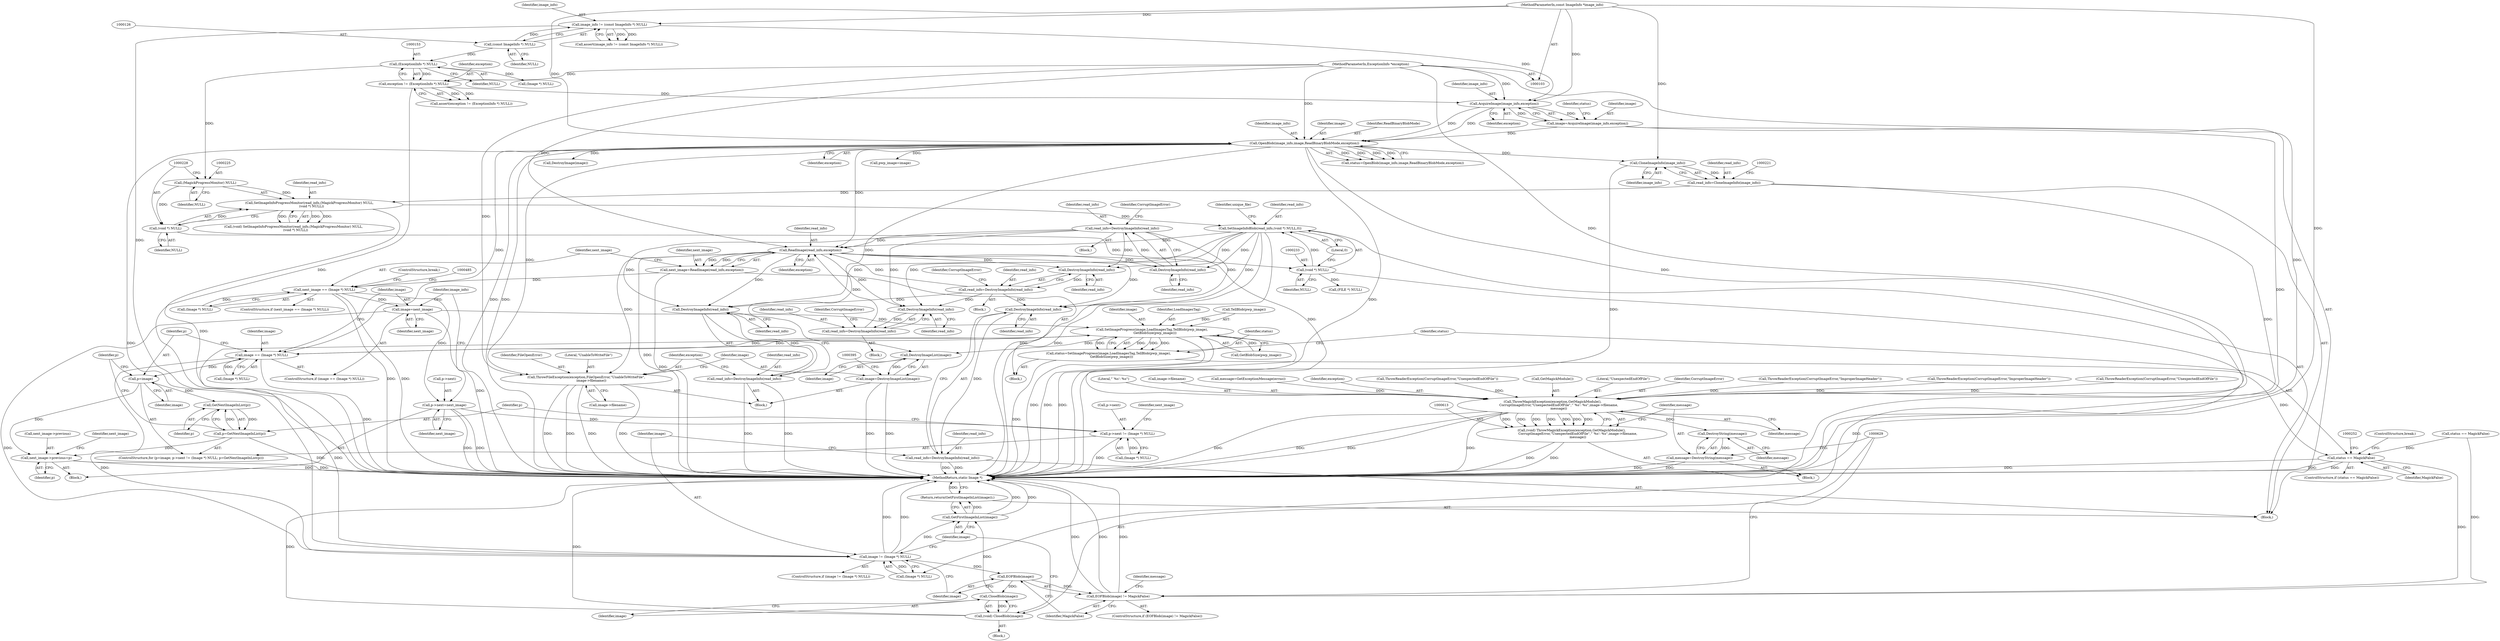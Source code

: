 digraph "0_ImageMagick_6b6bff054d569a77973f2140c0e86366e6168a6c_2@API" {
"1000317" [label="(Call,read_info=DestroyImageInfo(read_info))"];
"1000319" [label="(Call,DestroyImageInfo(read_info))"];
"1000474" [label="(Call,ReadImage(read_info,exception))"];
"1000317" [label="(Call,read_info=DestroyImageInfo(read_info))"];
"1000230" [label="(Call,SetImageInfoBlob(read_info,(void *) NULL,0))"];
"1000222" [label="(Call,SetImageInfoProgressMonitor(read_info,(MagickProgressMonitor) NULL,\n    (void *) NULL))"];
"1000216" [label="(Call,read_info=CloneImageInfo(image_info))"];
"1000218" [label="(Call,CloneImageInfo(image_info))"];
"1000168" [label="(Call,OpenBlob(image_info,image,ReadBinaryBlobMode,exception))"];
"1000163" [label="(Call,AcquireImage(image_info,exception))"];
"1000123" [label="(Call,image_info != (const ImageInfo *) NULL)"];
"1000104" [label="(MethodParameterIn,const ImageInfo *image_info)"];
"1000125" [label="(Call,(const ImageInfo *) NULL)"];
"1000150" [label="(Call,exception != (ExceptionInfo *) NULL)"];
"1000105" [label="(MethodParameterIn,ExceptionInfo *exception)"];
"1000152" [label="(Call,(ExceptionInfo *) NULL)"];
"1000161" [label="(Call,image=AcquireImage(image_info,exception))"];
"1000224" [label="(Call,(MagickProgressMonitor) NULL)"];
"1000227" [label="(Call,(void *) NULL)"];
"1000232" [label="(Call,(void *) NULL)"];
"1000340" [label="(Call,read_info=DestroyImageInfo(read_info))"];
"1000342" [label="(Call,DestroyImageInfo(read_info))"];
"1000465" [label="(Call,read_info=DestroyImageInfo(read_info))"];
"1000467" [label="(Call,DestroyImageInfo(read_info))"];
"1000380" [label="(Call,DestroyImageInfo(read_info))"];
"1000378" [label="(Call,read_info=DestroyImageInfo(read_info))"];
"1000592" [label="(Call,DestroyImageInfo(read_info))"];
"1000590" [label="(Call,read_info=DestroyImageInfo(read_info))"];
"1000382" [label="(Call,ThrowFileException(exception,FileOpenError,\"UnableToWriteFile\",\n          image->filename))"];
"1000472" [label="(Call,next_image=ReadImage(read_info,exception))"];
"1000478" [label="(Call,next_image == (Image *) NULL)"];
"1000503" [label="(Call,image=next_image)"];
"1000565" [label="(Call,SetImageProgress(image,LoadImagesTag,TellBlob(pwp_image),\n      GetBlobSize(pwp_image)))"];
"1000391" [label="(Call,DestroyImageList(image))"];
"1000389" [label="(Call,image=DestroyImageList(image))"];
"1000498" [label="(Call,image == (Image *) NULL)"];
"1000509" [label="(Call,p=image)"];
"1000521" [label="(Call,GetNextImageInList(p))"];
"1000519" [label="(Call,p=GetNextImageInList(p))"];
"1000523" [label="(Call,next_image->previous=p)"];
"1000595" [label="(Call,image != (Image *) NULL)"];
"1000603" [label="(Call,EOFBlob(image))"];
"1000602" [label="(Call,EOFBlob(image) != MagickFalse)"];
"1000630" [label="(Call,CloseBlob(image))"];
"1000628" [label="(Call,(void) CloseBlob(image))"];
"1000633" [label="(Call,GetFirstImageInList(image))"];
"1000632" [label="(Return,return(GetFirstImageInList(image));)"];
"1000563" [label="(Call,status=SetImageProgress(image,LoadImagesTag,TellBlob(pwp_image),\n      GetBlobSize(pwp_image)))"];
"1000573" [label="(Call,status == MagickFalse)"];
"1000537" [label="(Call,p->next=next_image)"];
"1000512" [label="(Call,p->next != (Image *) NULL)"];
"1000614" [label="(Call,ThrowMagickException(exception,GetMagickModule(),\n            CorruptImageError,\"UnexpectedEndOfFile\",\"`%s': %s\",image->filename,\n            message))"];
"1000612" [label="(Call,(void) ThrowMagickException(exception,GetMagickModule(),\n            CorruptImageError,\"UnexpectedEndOfFile\",\"`%s': %s\",image->filename,\n            message))"];
"1000626" [label="(Call,DestroyString(message))"];
"1000624" [label="(Call,message=DestroyString(message))"];
"1000219" [label="(Identifier,image_info)"];
"1000530" [label="(Identifier,next_image)"];
"1000389" [label="(Call,image=DestroyImageList(image))"];
"1000520" [label="(Identifier,p)"];
"1000631" [label="(Identifier,image)"];
"1000597" [label="(Call,(Image *) NULL)"];
"1000216" [label="(Call,read_info=CloneImageInfo(image_info))"];
"1000466" [label="(Identifier,read_info)"];
"1000538" [label="(Call,p->next)"];
"1000524" [label="(Call,next_image->previous)"];
"1000609" [label="(Identifier,message)"];
"1000608" [label="(Call,message=GetExceptionMessage(errno))"];
"1000105" [label="(MethodParameterIn,ExceptionInfo *exception)"];
"1000392" [label="(Identifier,image)"];
"1000630" [label="(Call,CloseBlob(image))"];
"1000615" [label="(Identifier,exception)"];
"1000527" [label="(Identifier,p)"];
"1000224" [label="(Call,(MagickProgressMonitor) NULL)"];
"1000167" [label="(Identifier,status)"];
"1000514" [label="(Identifier,p)"];
"1000522" [label="(Identifier,p)"];
"1000390" [label="(Identifier,image)"];
"1000469" [label="(Call,ThrowReaderException(CorruptImageError,\"UnexpectedEndOfFile\"))"];
"1000174" [label="(Call,status == MagickFalse)"];
"1000378" [label="(Call,read_info=DestroyImageInfo(read_info))"];
"1000627" [label="(Identifier,message)"];
"1000124" [label="(Identifier,image_info)"];
"1000497" [label="(ControlStructure,if (image == (Image *) NULL))"];
"1000575" [label="(Identifier,MagickFalse)"];
"1000612" [label="(Call,(void) ThrowMagickException(exception,GetMagickModule(),\n            CorruptImageError,\"UnexpectedEndOfFile\",\"`%s': %s\",image->filename,\n            message))"];
"1000231" [label="(Identifier,read_info)"];
"1000342" [label="(Call,DestroyImageInfo(read_info))"];
"1000343" [label="(Identifier,read_info)"];
"1000483" [label="(ControlStructure,break;)"];
"1000250" [label="(Block,)"];
"1000590" [label="(Call,read_info=DestroyImageInfo(read_info))"];
"1000614" [label="(Call,ThrowMagickException(exception,GetMagickModule(),\n            CorruptImageError,\"UnexpectedEndOfFile\",\"`%s': %s\",image->filename,\n            message))"];
"1000154" [label="(Identifier,NULL)"];
"1000635" [label="(MethodReturn,static Image *)"];
"1000567" [label="(Identifier,LoadImagesTag)"];
"1000460" [label="(Block,)"];
"1000151" [label="(Identifier,exception)"];
"1000601" [label="(ControlStructure,if (EOFBlob(image) != MagickFalse))"];
"1000623" [label="(Identifier,message)"];
"1000604" [label="(Identifier,image)"];
"1000633" [label="(Call,GetFirstImageInList(image))"];
"1000500" [label="(Call,(Image *) NULL)"];
"1000322" [label="(Identifier,CorruptImageError)"];
"1000149" [label="(Call,assert(exception != (ExceptionInfo *) NULL))"];
"1000317" [label="(Call,read_info=DestroyImageInfo(read_info))"];
"1000169" [label="(Identifier,image_info)"];
"1000381" [label="(Identifier,read_info)"];
"1000545" [label="(Identifier,image_info)"];
"1000235" [label="(Literal,0)"];
"1000477" [label="(ControlStructure,if (next_image == (Image *) NULL))"];
"1000172" [label="(Identifier,exception)"];
"1000345" [label="(Identifier,CorruptImageError)"];
"1000467" [label="(Call,DestroyImageInfo(read_info))"];
"1000125" [label="(Call,(const ImageInfo *) NULL)"];
"1000312" [label="(Block,)"];
"1000480" [label="(Call,(Image *) NULL)"];
"1000568" [label="(Call,TellBlob(pwp_image))"];
"1000226" [label="(Identifier,NULL)"];
"1000186" [label="(Call,pwp_image=image)"];
"1000499" [label="(Identifier,image)"];
"1000382" [label="(Call,ThrowFileException(exception,FileOpenError,\"UnableToWriteFile\",\n          image->filename))"];
"1000166" [label="(Call,status=OpenBlob(image_info,image,ReadBinaryBlobMode,exception))"];
"1000123" [label="(Call,image_info != (const ImageInfo *) NULL)"];
"1000507" [label="(Block,)"];
"1000472" [label="(Call,next_image=ReadImage(read_info,exception))"];
"1000318" [label="(Identifier,read_info)"];
"1000626" [label="(Call,DestroyString(message))"];
"1000513" [label="(Call,p->next)"];
"1000465" [label="(Call,read_info=DestroyImageInfo(read_info))"];
"1000476" [label="(Identifier,exception)"];
"1000572" [label="(ControlStructure,if (status == MagickFalse))"];
"1000335" [label="(Block,)"];
"1000385" [label="(Literal,\"UnableToWriteFile\")"];
"1000217" [label="(Identifier,read_info)"];
"1000183" [label="(Call,(Image *) NULL)"];
"1000232" [label="(Call,(void *) NULL)"];
"1000594" [label="(ControlStructure,if (image != (Image *) NULL))"];
"1000512" [label="(Call,p->next != (Image *) NULL)"];
"1000473" [label="(Identifier,next_image)"];
"1000165" [label="(Identifier,exception)"];
"1000468" [label="(Identifier,read_info)"];
"1000519" [label="(Call,p=GetNextImageInList(p))"];
"1000320" [label="(Identifier,read_info)"];
"1000591" [label="(Identifier,read_info)"];
"1000537" [label="(Call,p->next=next_image)"];
"1000162" [label="(Identifier,image)"];
"1000379" [label="(Identifier,read_info)"];
"1000605" [label="(Identifier,MagickFalse)"];
"1000616" [label="(Call,GetMagickModule())"];
"1000504" [label="(Identifier,image)"];
"1000606" [label="(Block,)"];
"1000618" [label="(Literal,\"UnexpectedEndOfFile\")"];
"1000171" [label="(Identifier,ReadBinaryBlobMode)"];
"1000122" [label="(Call,assert(image_info != (const ImageInfo *) NULL))"];
"1000576" [label="(ControlStructure,break;)"];
"1000380" [label="(Call,DestroyImageInfo(read_info))"];
"1000237" [label="(Identifier,unique_file)"];
"1000503" [label="(Call,image=next_image)"];
"1000525" [label="(Identifier,next_image)"];
"1000595" [label="(Call,image != (Image *) NULL)"];
"1000617" [label="(Identifier,CorruptImageError)"];
"1000150" [label="(Call,exception != (ExceptionInfo *) NULL)"];
"1000470" [label="(Identifier,CorruptImageError)"];
"1000168" [label="(Call,OpenBlob(image_info,image,ReadBinaryBlobMode,exception))"];
"1000384" [label="(Identifier,FileOpenError)"];
"1000222" [label="(Call,SetImageInfoProgressMonitor(read_info,(MagickProgressMonitor) NULL,\n    (void *) NULL))"];
"1000475" [label="(Identifier,read_info)"];
"1000340" [label="(Call,read_info=DestroyImageInfo(read_info))"];
"1000474" [label="(Call,ReadImage(read_info,exception))"];
"1000373" [label="(Block,)"];
"1000227" [label="(Call,(void *) NULL)"];
"1000344" [label="(Call,ThrowReaderException(CorruptImageError,\"ImproperImageHeader\"))"];
"1000319" [label="(Call,DestroyImageInfo(read_info))"];
"1000592" [label="(Call,DestroyImageInfo(read_info))"];
"1000152" [label="(Call,(ExceptionInfo *) NULL)"];
"1000628" [label="(Call,(void) CloseBlob(image))"];
"1000164" [label="(Identifier,image_info)"];
"1000127" [label="(Identifier,NULL)"];
"1000624" [label="(Call,message=DestroyString(message))"];
"1000505" [label="(Identifier,next_image)"];
"1000596" [label="(Identifier,image)"];
"1000573" [label="(Call,status == MagickFalse)"];
"1000603" [label="(Call,EOFBlob(image))"];
"1000218" [label="(Call,CloneImageInfo(image_info))"];
"1000341" [label="(Identifier,read_info)"];
"1000386" [label="(Call,image->filename)"];
"1000213" [label="(Call,ThrowReaderException(CorruptImageError,\"ImproperImageHeader\"))"];
"1000170" [label="(Identifier,image)"];
"1000498" [label="(Call,image == (Image *) NULL)"];
"1000321" [label="(Call,ThrowReaderException(CorruptImageError,\"UnexpectedEndOfFile\"))"];
"1000161" [label="(Call,image=AcquireImage(image_info,exception))"];
"1000478" [label="(Call,next_image == (Image *) NULL)"];
"1000510" [label="(Identifier,p)"];
"1000163" [label="(Call,AcquireImage(image_info,exception))"];
"1000516" [label="(Call,(Image *) NULL)"];
"1000634" [label="(Identifier,image)"];
"1000563" [label="(Call,status=SetImageProgress(image,LoadImagesTag,TellBlob(pwp_image),\n      GetBlobSize(pwp_image)))"];
"1000509" [label="(Call,p=image)"];
"1000349" [label="(Call,(FILE *) NULL)"];
"1000106" [label="(Block,)"];
"1000479" [label="(Identifier,next_image)"];
"1000619" [label="(Literal,\"`%s': %s\")"];
"1000511" [label="(Identifier,image)"];
"1000230" [label="(Call,SetImageInfoBlob(read_info,(void *) NULL,0))"];
"1000180" [label="(Call,DestroyImage(image))"];
"1000566" [label="(Identifier,image)"];
"1000541" [label="(Identifier,next_image)"];
"1000104" [label="(MethodParameterIn,const ImageInfo *image_info)"];
"1000565" [label="(Call,SetImageProgress(image,LoadImagesTag,TellBlob(pwp_image),\n      GetBlobSize(pwp_image)))"];
"1000602" [label="(Call,EOFBlob(image) != MagickFalse)"];
"1000593" [label="(Identifier,read_info)"];
"1000620" [label="(Call,image->filename)"];
"1000220" [label="(Call,(void) SetImageInfoProgressMonitor(read_info,(MagickProgressMonitor) NULL,\n    (void *) NULL))"];
"1000564" [label="(Identifier,status)"];
"1000574" [label="(Identifier,status)"];
"1000521" [label="(Call,GetNextImageInList(p))"];
"1000570" [label="(Call,GetBlobSize(pwp_image))"];
"1000632" [label="(Return,return(GetFirstImageInList(image));)"];
"1000391" [label="(Call,DestroyImageList(image))"];
"1000383" [label="(Identifier,exception)"];
"1000523" [label="(Call,next_image->previous=p)"];
"1000223" [label="(Identifier,read_info)"];
"1000625" [label="(Identifier,message)"];
"1000234" [label="(Identifier,NULL)"];
"1000508" [label="(ControlStructure,for (p=image; p->next != (Image *) NULL; p=GetNextImageInList(p)))"];
"1000600" [label="(Block,)"];
"1000229" [label="(Identifier,NULL)"];
"1000317" -> "1000312"  [label="AST: "];
"1000317" -> "1000319"  [label="CFG: "];
"1000318" -> "1000317"  [label="AST: "];
"1000319" -> "1000317"  [label="AST: "];
"1000322" -> "1000317"  [label="CFG: "];
"1000319" -> "1000317"  [label="DDG: "];
"1000317" -> "1000342"  [label="DDG: "];
"1000317" -> "1000380"  [label="DDG: "];
"1000317" -> "1000467"  [label="DDG: "];
"1000317" -> "1000474"  [label="DDG: "];
"1000317" -> "1000592"  [label="DDG: "];
"1000319" -> "1000320"  [label="CFG: "];
"1000320" -> "1000319"  [label="AST: "];
"1000474" -> "1000319"  [label="DDG: "];
"1000230" -> "1000319"  [label="DDG: "];
"1000474" -> "1000472"  [label="AST: "];
"1000474" -> "1000476"  [label="CFG: "];
"1000475" -> "1000474"  [label="AST: "];
"1000476" -> "1000474"  [label="AST: "];
"1000472" -> "1000474"  [label="CFG: "];
"1000474" -> "1000635"  [label="DDG: "];
"1000474" -> "1000342"  [label="DDG: "];
"1000474" -> "1000380"  [label="DDG: "];
"1000474" -> "1000382"  [label="DDG: "];
"1000474" -> "1000467"  [label="DDG: "];
"1000474" -> "1000472"  [label="DDG: "];
"1000474" -> "1000472"  [label="DDG: "];
"1000230" -> "1000474"  [label="DDG: "];
"1000340" -> "1000474"  [label="DDG: "];
"1000465" -> "1000474"  [label="DDG: "];
"1000168" -> "1000474"  [label="DDG: "];
"1000105" -> "1000474"  [label="DDG: "];
"1000474" -> "1000592"  [label="DDG: "];
"1000474" -> "1000614"  [label="DDG: "];
"1000230" -> "1000106"  [label="AST: "];
"1000230" -> "1000235"  [label="CFG: "];
"1000231" -> "1000230"  [label="AST: "];
"1000232" -> "1000230"  [label="AST: "];
"1000235" -> "1000230"  [label="AST: "];
"1000237" -> "1000230"  [label="CFG: "];
"1000230" -> "1000635"  [label="DDG: "];
"1000230" -> "1000635"  [label="DDG: "];
"1000222" -> "1000230"  [label="DDG: "];
"1000232" -> "1000230"  [label="DDG: "];
"1000230" -> "1000342"  [label="DDG: "];
"1000230" -> "1000380"  [label="DDG: "];
"1000230" -> "1000467"  [label="DDG: "];
"1000230" -> "1000592"  [label="DDG: "];
"1000222" -> "1000220"  [label="AST: "];
"1000222" -> "1000227"  [label="CFG: "];
"1000223" -> "1000222"  [label="AST: "];
"1000224" -> "1000222"  [label="AST: "];
"1000227" -> "1000222"  [label="AST: "];
"1000220" -> "1000222"  [label="CFG: "];
"1000222" -> "1000635"  [label="DDG: "];
"1000222" -> "1000220"  [label="DDG: "];
"1000222" -> "1000220"  [label="DDG: "];
"1000222" -> "1000220"  [label="DDG: "];
"1000216" -> "1000222"  [label="DDG: "];
"1000224" -> "1000222"  [label="DDG: "];
"1000227" -> "1000222"  [label="DDG: "];
"1000216" -> "1000106"  [label="AST: "];
"1000216" -> "1000218"  [label="CFG: "];
"1000217" -> "1000216"  [label="AST: "];
"1000218" -> "1000216"  [label="AST: "];
"1000221" -> "1000216"  [label="CFG: "];
"1000216" -> "1000635"  [label="DDG: "];
"1000218" -> "1000216"  [label="DDG: "];
"1000218" -> "1000219"  [label="CFG: "];
"1000219" -> "1000218"  [label="AST: "];
"1000218" -> "1000635"  [label="DDG: "];
"1000168" -> "1000218"  [label="DDG: "];
"1000104" -> "1000218"  [label="DDG: "];
"1000168" -> "1000166"  [label="AST: "];
"1000168" -> "1000172"  [label="CFG: "];
"1000169" -> "1000168"  [label="AST: "];
"1000170" -> "1000168"  [label="AST: "];
"1000171" -> "1000168"  [label="AST: "];
"1000172" -> "1000168"  [label="AST: "];
"1000166" -> "1000168"  [label="CFG: "];
"1000168" -> "1000635"  [label="DDG: "];
"1000168" -> "1000635"  [label="DDG: "];
"1000168" -> "1000635"  [label="DDG: "];
"1000168" -> "1000166"  [label="DDG: "];
"1000168" -> "1000166"  [label="DDG: "];
"1000168" -> "1000166"  [label="DDG: "];
"1000168" -> "1000166"  [label="DDG: "];
"1000163" -> "1000168"  [label="DDG: "];
"1000163" -> "1000168"  [label="DDG: "];
"1000104" -> "1000168"  [label="DDG: "];
"1000161" -> "1000168"  [label="DDG: "];
"1000105" -> "1000168"  [label="DDG: "];
"1000168" -> "1000180"  [label="DDG: "];
"1000168" -> "1000186"  [label="DDG: "];
"1000168" -> "1000382"  [label="DDG: "];
"1000168" -> "1000391"  [label="DDG: "];
"1000168" -> "1000498"  [label="DDG: "];
"1000168" -> "1000595"  [label="DDG: "];
"1000168" -> "1000614"  [label="DDG: "];
"1000163" -> "1000161"  [label="AST: "];
"1000163" -> "1000165"  [label="CFG: "];
"1000164" -> "1000163"  [label="AST: "];
"1000165" -> "1000163"  [label="AST: "];
"1000161" -> "1000163"  [label="CFG: "];
"1000163" -> "1000161"  [label="DDG: "];
"1000163" -> "1000161"  [label="DDG: "];
"1000123" -> "1000163"  [label="DDG: "];
"1000104" -> "1000163"  [label="DDG: "];
"1000150" -> "1000163"  [label="DDG: "];
"1000105" -> "1000163"  [label="DDG: "];
"1000123" -> "1000122"  [label="AST: "];
"1000123" -> "1000125"  [label="CFG: "];
"1000124" -> "1000123"  [label="AST: "];
"1000125" -> "1000123"  [label="AST: "];
"1000122" -> "1000123"  [label="CFG: "];
"1000123" -> "1000635"  [label="DDG: "];
"1000123" -> "1000122"  [label="DDG: "];
"1000123" -> "1000122"  [label="DDG: "];
"1000104" -> "1000123"  [label="DDG: "];
"1000125" -> "1000123"  [label="DDG: "];
"1000104" -> "1000103"  [label="AST: "];
"1000104" -> "1000635"  [label="DDG: "];
"1000125" -> "1000127"  [label="CFG: "];
"1000126" -> "1000125"  [label="AST: "];
"1000127" -> "1000125"  [label="AST: "];
"1000125" -> "1000152"  [label="DDG: "];
"1000150" -> "1000149"  [label="AST: "];
"1000150" -> "1000152"  [label="CFG: "];
"1000151" -> "1000150"  [label="AST: "];
"1000152" -> "1000150"  [label="AST: "];
"1000149" -> "1000150"  [label="CFG: "];
"1000150" -> "1000635"  [label="DDG: "];
"1000150" -> "1000149"  [label="DDG: "];
"1000150" -> "1000149"  [label="DDG: "];
"1000105" -> "1000150"  [label="DDG: "];
"1000152" -> "1000150"  [label="DDG: "];
"1000105" -> "1000103"  [label="AST: "];
"1000105" -> "1000635"  [label="DDG: "];
"1000105" -> "1000382"  [label="DDG: "];
"1000105" -> "1000614"  [label="DDG: "];
"1000152" -> "1000154"  [label="CFG: "];
"1000153" -> "1000152"  [label="AST: "];
"1000154" -> "1000152"  [label="AST: "];
"1000152" -> "1000183"  [label="DDG: "];
"1000152" -> "1000224"  [label="DDG: "];
"1000161" -> "1000106"  [label="AST: "];
"1000162" -> "1000161"  [label="AST: "];
"1000167" -> "1000161"  [label="CFG: "];
"1000161" -> "1000635"  [label="DDG: "];
"1000224" -> "1000226"  [label="CFG: "];
"1000225" -> "1000224"  [label="AST: "];
"1000226" -> "1000224"  [label="AST: "];
"1000228" -> "1000224"  [label="CFG: "];
"1000224" -> "1000227"  [label="DDG: "];
"1000227" -> "1000229"  [label="CFG: "];
"1000228" -> "1000227"  [label="AST: "];
"1000229" -> "1000227"  [label="AST: "];
"1000227" -> "1000232"  [label="DDG: "];
"1000232" -> "1000234"  [label="CFG: "];
"1000233" -> "1000232"  [label="AST: "];
"1000234" -> "1000232"  [label="AST: "];
"1000235" -> "1000232"  [label="CFG: "];
"1000232" -> "1000349"  [label="DDG: "];
"1000232" -> "1000597"  [label="DDG: "];
"1000340" -> "1000335"  [label="AST: "];
"1000340" -> "1000342"  [label="CFG: "];
"1000341" -> "1000340"  [label="AST: "];
"1000342" -> "1000340"  [label="AST: "];
"1000345" -> "1000340"  [label="CFG: "];
"1000342" -> "1000340"  [label="DDG: "];
"1000340" -> "1000380"  [label="DDG: "];
"1000340" -> "1000467"  [label="DDG: "];
"1000340" -> "1000592"  [label="DDG: "];
"1000342" -> "1000343"  [label="CFG: "];
"1000343" -> "1000342"  [label="AST: "];
"1000465" -> "1000460"  [label="AST: "];
"1000465" -> "1000467"  [label="CFG: "];
"1000466" -> "1000465"  [label="AST: "];
"1000467" -> "1000465"  [label="AST: "];
"1000470" -> "1000465"  [label="CFG: "];
"1000467" -> "1000465"  [label="DDG: "];
"1000467" -> "1000468"  [label="CFG: "];
"1000468" -> "1000467"  [label="AST: "];
"1000380" -> "1000378"  [label="AST: "];
"1000380" -> "1000381"  [label="CFG: "];
"1000381" -> "1000380"  [label="AST: "];
"1000378" -> "1000380"  [label="CFG: "];
"1000380" -> "1000378"  [label="DDG: "];
"1000378" -> "1000373"  [label="AST: "];
"1000379" -> "1000378"  [label="AST: "];
"1000383" -> "1000378"  [label="CFG: "];
"1000378" -> "1000635"  [label="DDG: "];
"1000378" -> "1000635"  [label="DDG: "];
"1000592" -> "1000590"  [label="AST: "];
"1000592" -> "1000593"  [label="CFG: "];
"1000593" -> "1000592"  [label="AST: "];
"1000590" -> "1000592"  [label="CFG: "];
"1000592" -> "1000590"  [label="DDG: "];
"1000590" -> "1000106"  [label="AST: "];
"1000591" -> "1000590"  [label="AST: "];
"1000596" -> "1000590"  [label="CFG: "];
"1000590" -> "1000635"  [label="DDG: "];
"1000590" -> "1000635"  [label="DDG: "];
"1000382" -> "1000373"  [label="AST: "];
"1000382" -> "1000386"  [label="CFG: "];
"1000383" -> "1000382"  [label="AST: "];
"1000384" -> "1000382"  [label="AST: "];
"1000385" -> "1000382"  [label="AST: "];
"1000386" -> "1000382"  [label="AST: "];
"1000390" -> "1000382"  [label="CFG: "];
"1000382" -> "1000635"  [label="DDG: "];
"1000382" -> "1000635"  [label="DDG: "];
"1000382" -> "1000635"  [label="DDG: "];
"1000382" -> "1000635"  [label="DDG: "];
"1000472" -> "1000250"  [label="AST: "];
"1000473" -> "1000472"  [label="AST: "];
"1000479" -> "1000472"  [label="CFG: "];
"1000472" -> "1000635"  [label="DDG: "];
"1000472" -> "1000478"  [label="DDG: "];
"1000478" -> "1000477"  [label="AST: "];
"1000478" -> "1000480"  [label="CFG: "];
"1000479" -> "1000478"  [label="AST: "];
"1000480" -> "1000478"  [label="AST: "];
"1000483" -> "1000478"  [label="CFG: "];
"1000485" -> "1000478"  [label="CFG: "];
"1000478" -> "1000635"  [label="DDG: "];
"1000478" -> "1000635"  [label="DDG: "];
"1000480" -> "1000478"  [label="DDG: "];
"1000478" -> "1000503"  [label="DDG: "];
"1000478" -> "1000537"  [label="DDG: "];
"1000503" -> "1000497"  [label="AST: "];
"1000503" -> "1000505"  [label="CFG: "];
"1000504" -> "1000503"  [label="AST: "];
"1000505" -> "1000503"  [label="AST: "];
"1000545" -> "1000503"  [label="CFG: "];
"1000503" -> "1000635"  [label="DDG: "];
"1000503" -> "1000565"  [label="DDG: "];
"1000503" -> "1000595"  [label="DDG: "];
"1000565" -> "1000563"  [label="AST: "];
"1000565" -> "1000570"  [label="CFG: "];
"1000566" -> "1000565"  [label="AST: "];
"1000567" -> "1000565"  [label="AST: "];
"1000568" -> "1000565"  [label="AST: "];
"1000570" -> "1000565"  [label="AST: "];
"1000563" -> "1000565"  [label="CFG: "];
"1000565" -> "1000635"  [label="DDG: "];
"1000565" -> "1000635"  [label="DDG: "];
"1000565" -> "1000635"  [label="DDG: "];
"1000565" -> "1000391"  [label="DDG: "];
"1000565" -> "1000498"  [label="DDG: "];
"1000565" -> "1000563"  [label="DDG: "];
"1000565" -> "1000563"  [label="DDG: "];
"1000565" -> "1000563"  [label="DDG: "];
"1000565" -> "1000563"  [label="DDG: "];
"1000498" -> "1000565"  [label="DDG: "];
"1000568" -> "1000565"  [label="DDG: "];
"1000570" -> "1000565"  [label="DDG: "];
"1000565" -> "1000595"  [label="DDG: "];
"1000391" -> "1000389"  [label="AST: "];
"1000391" -> "1000392"  [label="CFG: "];
"1000392" -> "1000391"  [label="AST: "];
"1000389" -> "1000391"  [label="CFG: "];
"1000391" -> "1000389"  [label="DDG: "];
"1000389" -> "1000373"  [label="AST: "];
"1000390" -> "1000389"  [label="AST: "];
"1000395" -> "1000389"  [label="CFG: "];
"1000389" -> "1000635"  [label="DDG: "];
"1000389" -> "1000635"  [label="DDG: "];
"1000498" -> "1000497"  [label="AST: "];
"1000498" -> "1000500"  [label="CFG: "];
"1000499" -> "1000498"  [label="AST: "];
"1000500" -> "1000498"  [label="AST: "];
"1000504" -> "1000498"  [label="CFG: "];
"1000510" -> "1000498"  [label="CFG: "];
"1000498" -> "1000635"  [label="DDG: "];
"1000500" -> "1000498"  [label="DDG: "];
"1000498" -> "1000509"  [label="DDG: "];
"1000498" -> "1000595"  [label="DDG: "];
"1000509" -> "1000508"  [label="AST: "];
"1000509" -> "1000511"  [label="CFG: "];
"1000510" -> "1000509"  [label="AST: "];
"1000511" -> "1000509"  [label="AST: "];
"1000514" -> "1000509"  [label="CFG: "];
"1000509" -> "1000521"  [label="DDG: "];
"1000509" -> "1000523"  [label="DDG: "];
"1000521" -> "1000519"  [label="AST: "];
"1000521" -> "1000522"  [label="CFG: "];
"1000522" -> "1000521"  [label="AST: "];
"1000519" -> "1000521"  [label="CFG: "];
"1000521" -> "1000519"  [label="DDG: "];
"1000519" -> "1000521"  [label="DDG: "];
"1000519" -> "1000508"  [label="AST: "];
"1000520" -> "1000519"  [label="AST: "];
"1000514" -> "1000519"  [label="CFG: "];
"1000519" -> "1000635"  [label="DDG: "];
"1000519" -> "1000523"  [label="DDG: "];
"1000523" -> "1000507"  [label="AST: "];
"1000523" -> "1000527"  [label="CFG: "];
"1000524" -> "1000523"  [label="AST: "];
"1000527" -> "1000523"  [label="AST: "];
"1000530" -> "1000523"  [label="CFG: "];
"1000523" -> "1000635"  [label="DDG: "];
"1000523" -> "1000635"  [label="DDG: "];
"1000595" -> "1000594"  [label="AST: "];
"1000595" -> "1000597"  [label="CFG: "];
"1000596" -> "1000595"  [label="AST: "];
"1000597" -> "1000595"  [label="AST: "];
"1000604" -> "1000595"  [label="CFG: "];
"1000634" -> "1000595"  [label="CFG: "];
"1000595" -> "1000635"  [label="DDG: "];
"1000595" -> "1000635"  [label="DDG: "];
"1000597" -> "1000595"  [label="DDG: "];
"1000595" -> "1000603"  [label="DDG: "];
"1000595" -> "1000633"  [label="DDG: "];
"1000603" -> "1000602"  [label="AST: "];
"1000603" -> "1000604"  [label="CFG: "];
"1000604" -> "1000603"  [label="AST: "];
"1000605" -> "1000603"  [label="CFG: "];
"1000603" -> "1000602"  [label="DDG: "];
"1000603" -> "1000630"  [label="DDG: "];
"1000602" -> "1000601"  [label="AST: "];
"1000602" -> "1000605"  [label="CFG: "];
"1000605" -> "1000602"  [label="AST: "];
"1000609" -> "1000602"  [label="CFG: "];
"1000629" -> "1000602"  [label="CFG: "];
"1000602" -> "1000635"  [label="DDG: "];
"1000602" -> "1000635"  [label="DDG: "];
"1000602" -> "1000635"  [label="DDG: "];
"1000573" -> "1000602"  [label="DDG: "];
"1000174" -> "1000602"  [label="DDG: "];
"1000630" -> "1000628"  [label="AST: "];
"1000630" -> "1000631"  [label="CFG: "];
"1000631" -> "1000630"  [label="AST: "];
"1000628" -> "1000630"  [label="CFG: "];
"1000630" -> "1000628"  [label="DDG: "];
"1000630" -> "1000633"  [label="DDG: "];
"1000628" -> "1000600"  [label="AST: "];
"1000629" -> "1000628"  [label="AST: "];
"1000634" -> "1000628"  [label="CFG: "];
"1000628" -> "1000635"  [label="DDG: "];
"1000628" -> "1000635"  [label="DDG: "];
"1000633" -> "1000632"  [label="AST: "];
"1000633" -> "1000634"  [label="CFG: "];
"1000634" -> "1000633"  [label="AST: "];
"1000632" -> "1000633"  [label="CFG: "];
"1000633" -> "1000635"  [label="DDG: "];
"1000633" -> "1000635"  [label="DDG: "];
"1000633" -> "1000632"  [label="DDG: "];
"1000632" -> "1000106"  [label="AST: "];
"1000635" -> "1000632"  [label="CFG: "];
"1000632" -> "1000635"  [label="DDG: "];
"1000563" -> "1000250"  [label="AST: "];
"1000564" -> "1000563"  [label="AST: "];
"1000574" -> "1000563"  [label="CFG: "];
"1000563" -> "1000635"  [label="DDG: "];
"1000563" -> "1000573"  [label="DDG: "];
"1000573" -> "1000572"  [label="AST: "];
"1000573" -> "1000575"  [label="CFG: "];
"1000574" -> "1000573"  [label="AST: "];
"1000575" -> "1000573"  [label="AST: "];
"1000252" -> "1000573"  [label="CFG: "];
"1000576" -> "1000573"  [label="CFG: "];
"1000573" -> "1000635"  [label="DDG: "];
"1000573" -> "1000635"  [label="DDG: "];
"1000573" -> "1000635"  [label="DDG: "];
"1000174" -> "1000573"  [label="DDG: "];
"1000537" -> "1000507"  [label="AST: "];
"1000537" -> "1000541"  [label="CFG: "];
"1000538" -> "1000537"  [label="AST: "];
"1000541" -> "1000537"  [label="AST: "];
"1000545" -> "1000537"  [label="CFG: "];
"1000537" -> "1000635"  [label="DDG: "];
"1000537" -> "1000635"  [label="DDG: "];
"1000537" -> "1000512"  [label="DDG: "];
"1000512" -> "1000508"  [label="AST: "];
"1000512" -> "1000516"  [label="CFG: "];
"1000513" -> "1000512"  [label="AST: "];
"1000516" -> "1000512"  [label="AST: "];
"1000520" -> "1000512"  [label="CFG: "];
"1000525" -> "1000512"  [label="CFG: "];
"1000512" -> "1000635"  [label="DDG: "];
"1000516" -> "1000512"  [label="DDG: "];
"1000614" -> "1000612"  [label="AST: "];
"1000614" -> "1000623"  [label="CFG: "];
"1000615" -> "1000614"  [label="AST: "];
"1000616" -> "1000614"  [label="AST: "];
"1000617" -> "1000614"  [label="AST: "];
"1000618" -> "1000614"  [label="AST: "];
"1000619" -> "1000614"  [label="AST: "];
"1000620" -> "1000614"  [label="AST: "];
"1000623" -> "1000614"  [label="AST: "];
"1000612" -> "1000614"  [label="CFG: "];
"1000614" -> "1000635"  [label="DDG: "];
"1000614" -> "1000635"  [label="DDG: "];
"1000614" -> "1000635"  [label="DDG: "];
"1000614" -> "1000635"  [label="DDG: "];
"1000614" -> "1000612"  [label="DDG: "];
"1000614" -> "1000612"  [label="DDG: "];
"1000614" -> "1000612"  [label="DDG: "];
"1000614" -> "1000612"  [label="DDG: "];
"1000614" -> "1000612"  [label="DDG: "];
"1000614" -> "1000612"  [label="DDG: "];
"1000614" -> "1000612"  [label="DDG: "];
"1000213" -> "1000614"  [label="DDG: "];
"1000321" -> "1000614"  [label="DDG: "];
"1000344" -> "1000614"  [label="DDG: "];
"1000469" -> "1000614"  [label="DDG: "];
"1000608" -> "1000614"  [label="DDG: "];
"1000614" -> "1000626"  [label="DDG: "];
"1000612" -> "1000606"  [label="AST: "];
"1000613" -> "1000612"  [label="AST: "];
"1000625" -> "1000612"  [label="CFG: "];
"1000612" -> "1000635"  [label="DDG: "];
"1000612" -> "1000635"  [label="DDG: "];
"1000626" -> "1000624"  [label="AST: "];
"1000626" -> "1000627"  [label="CFG: "];
"1000627" -> "1000626"  [label="AST: "];
"1000624" -> "1000626"  [label="CFG: "];
"1000626" -> "1000624"  [label="DDG: "];
"1000624" -> "1000606"  [label="AST: "];
"1000625" -> "1000624"  [label="AST: "];
"1000629" -> "1000624"  [label="CFG: "];
"1000624" -> "1000635"  [label="DDG: "];
"1000624" -> "1000635"  [label="DDG: "];
}
